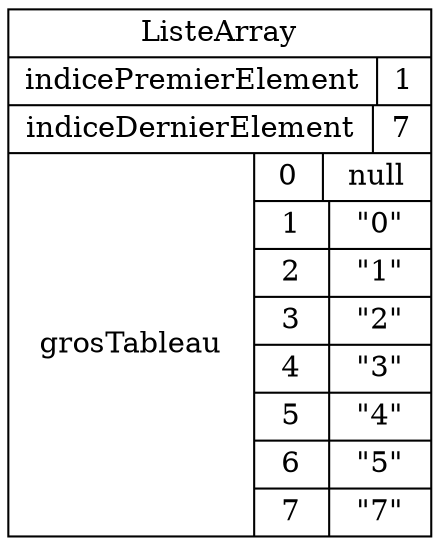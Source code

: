 digraph "arrayList07" {
graph ["rankdir"="LR","compound"="true"]
"" ["shape"="record","label"="<_C>ListeArray|{indicePremierElement|1}|{indiceDernierElement|7}|{grosTableau|{{0|null}|{1|\"0\"}|{2|\"1\"}|{3|\"2\"}|{4|\"3\"}|{5|\"4\"}|{6|\"5\"}|{7|\"7\"}}}","style"="filled","fillcolor"="white"]
}